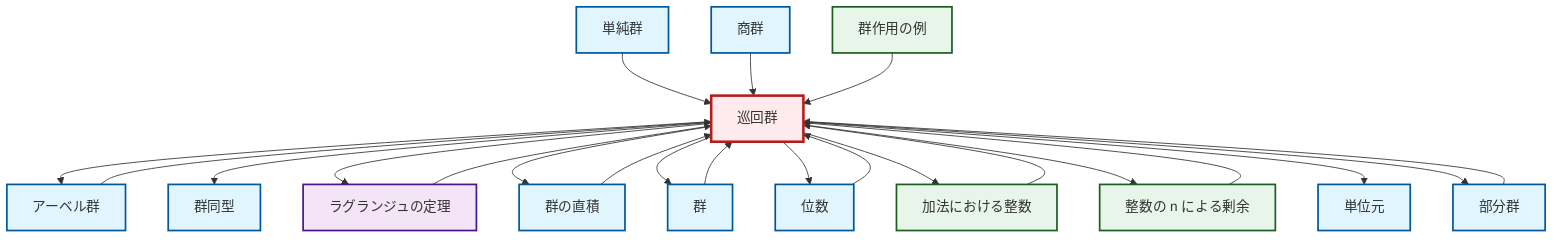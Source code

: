 graph TD
    classDef definition fill:#e1f5fe,stroke:#01579b,stroke-width:2px
    classDef theorem fill:#f3e5f5,stroke:#4a148c,stroke-width:2px
    classDef axiom fill:#fff3e0,stroke:#e65100,stroke-width:2px
    classDef example fill:#e8f5e9,stroke:#1b5e20,stroke-width:2px
    classDef current fill:#ffebee,stroke:#b71c1c,stroke-width:3px
    def-isomorphism["群同型"]:::definition
    def-simple-group["単純群"]:::definition
    def-group["群"]:::definition
    def-order["位数"]:::definition
    thm-lagrange["ラグランジュの定理"]:::theorem
    def-subgroup["部分群"]:::definition
    def-abelian-group["アーベル群"]:::definition
    def-identity-element["単位元"]:::definition
    def-cyclic-group["巡回群"]:::definition
    ex-group-action-examples["群作用の例"]:::example
    ex-integers-addition["加法における整数"]:::example
    def-direct-product["群の直積"]:::definition
    ex-quotient-integers-mod-n["整数の n による剰余"]:::example
    def-quotient-group["商群"]:::definition
    def-abelian-group --> def-cyclic-group
    ex-quotient-integers-mod-n --> def-cyclic-group
    def-simple-group --> def-cyclic-group
    def-direct-product --> def-cyclic-group
    def-quotient-group --> def-cyclic-group
    def-cyclic-group --> def-abelian-group
    def-cyclic-group --> def-isomorphism
    def-cyclic-group --> thm-lagrange
    def-group --> def-cyclic-group
    def-order --> def-cyclic-group
    thm-lagrange --> def-cyclic-group
    ex-integers-addition --> def-cyclic-group
    def-cyclic-group --> def-direct-product
    def-subgroup --> def-cyclic-group
    ex-group-action-examples --> def-cyclic-group
    def-cyclic-group --> def-group
    def-cyclic-group --> def-order
    def-cyclic-group --> ex-integers-addition
    def-cyclic-group --> ex-quotient-integers-mod-n
    def-cyclic-group --> def-identity-element
    def-cyclic-group --> def-subgroup
    class def-cyclic-group current